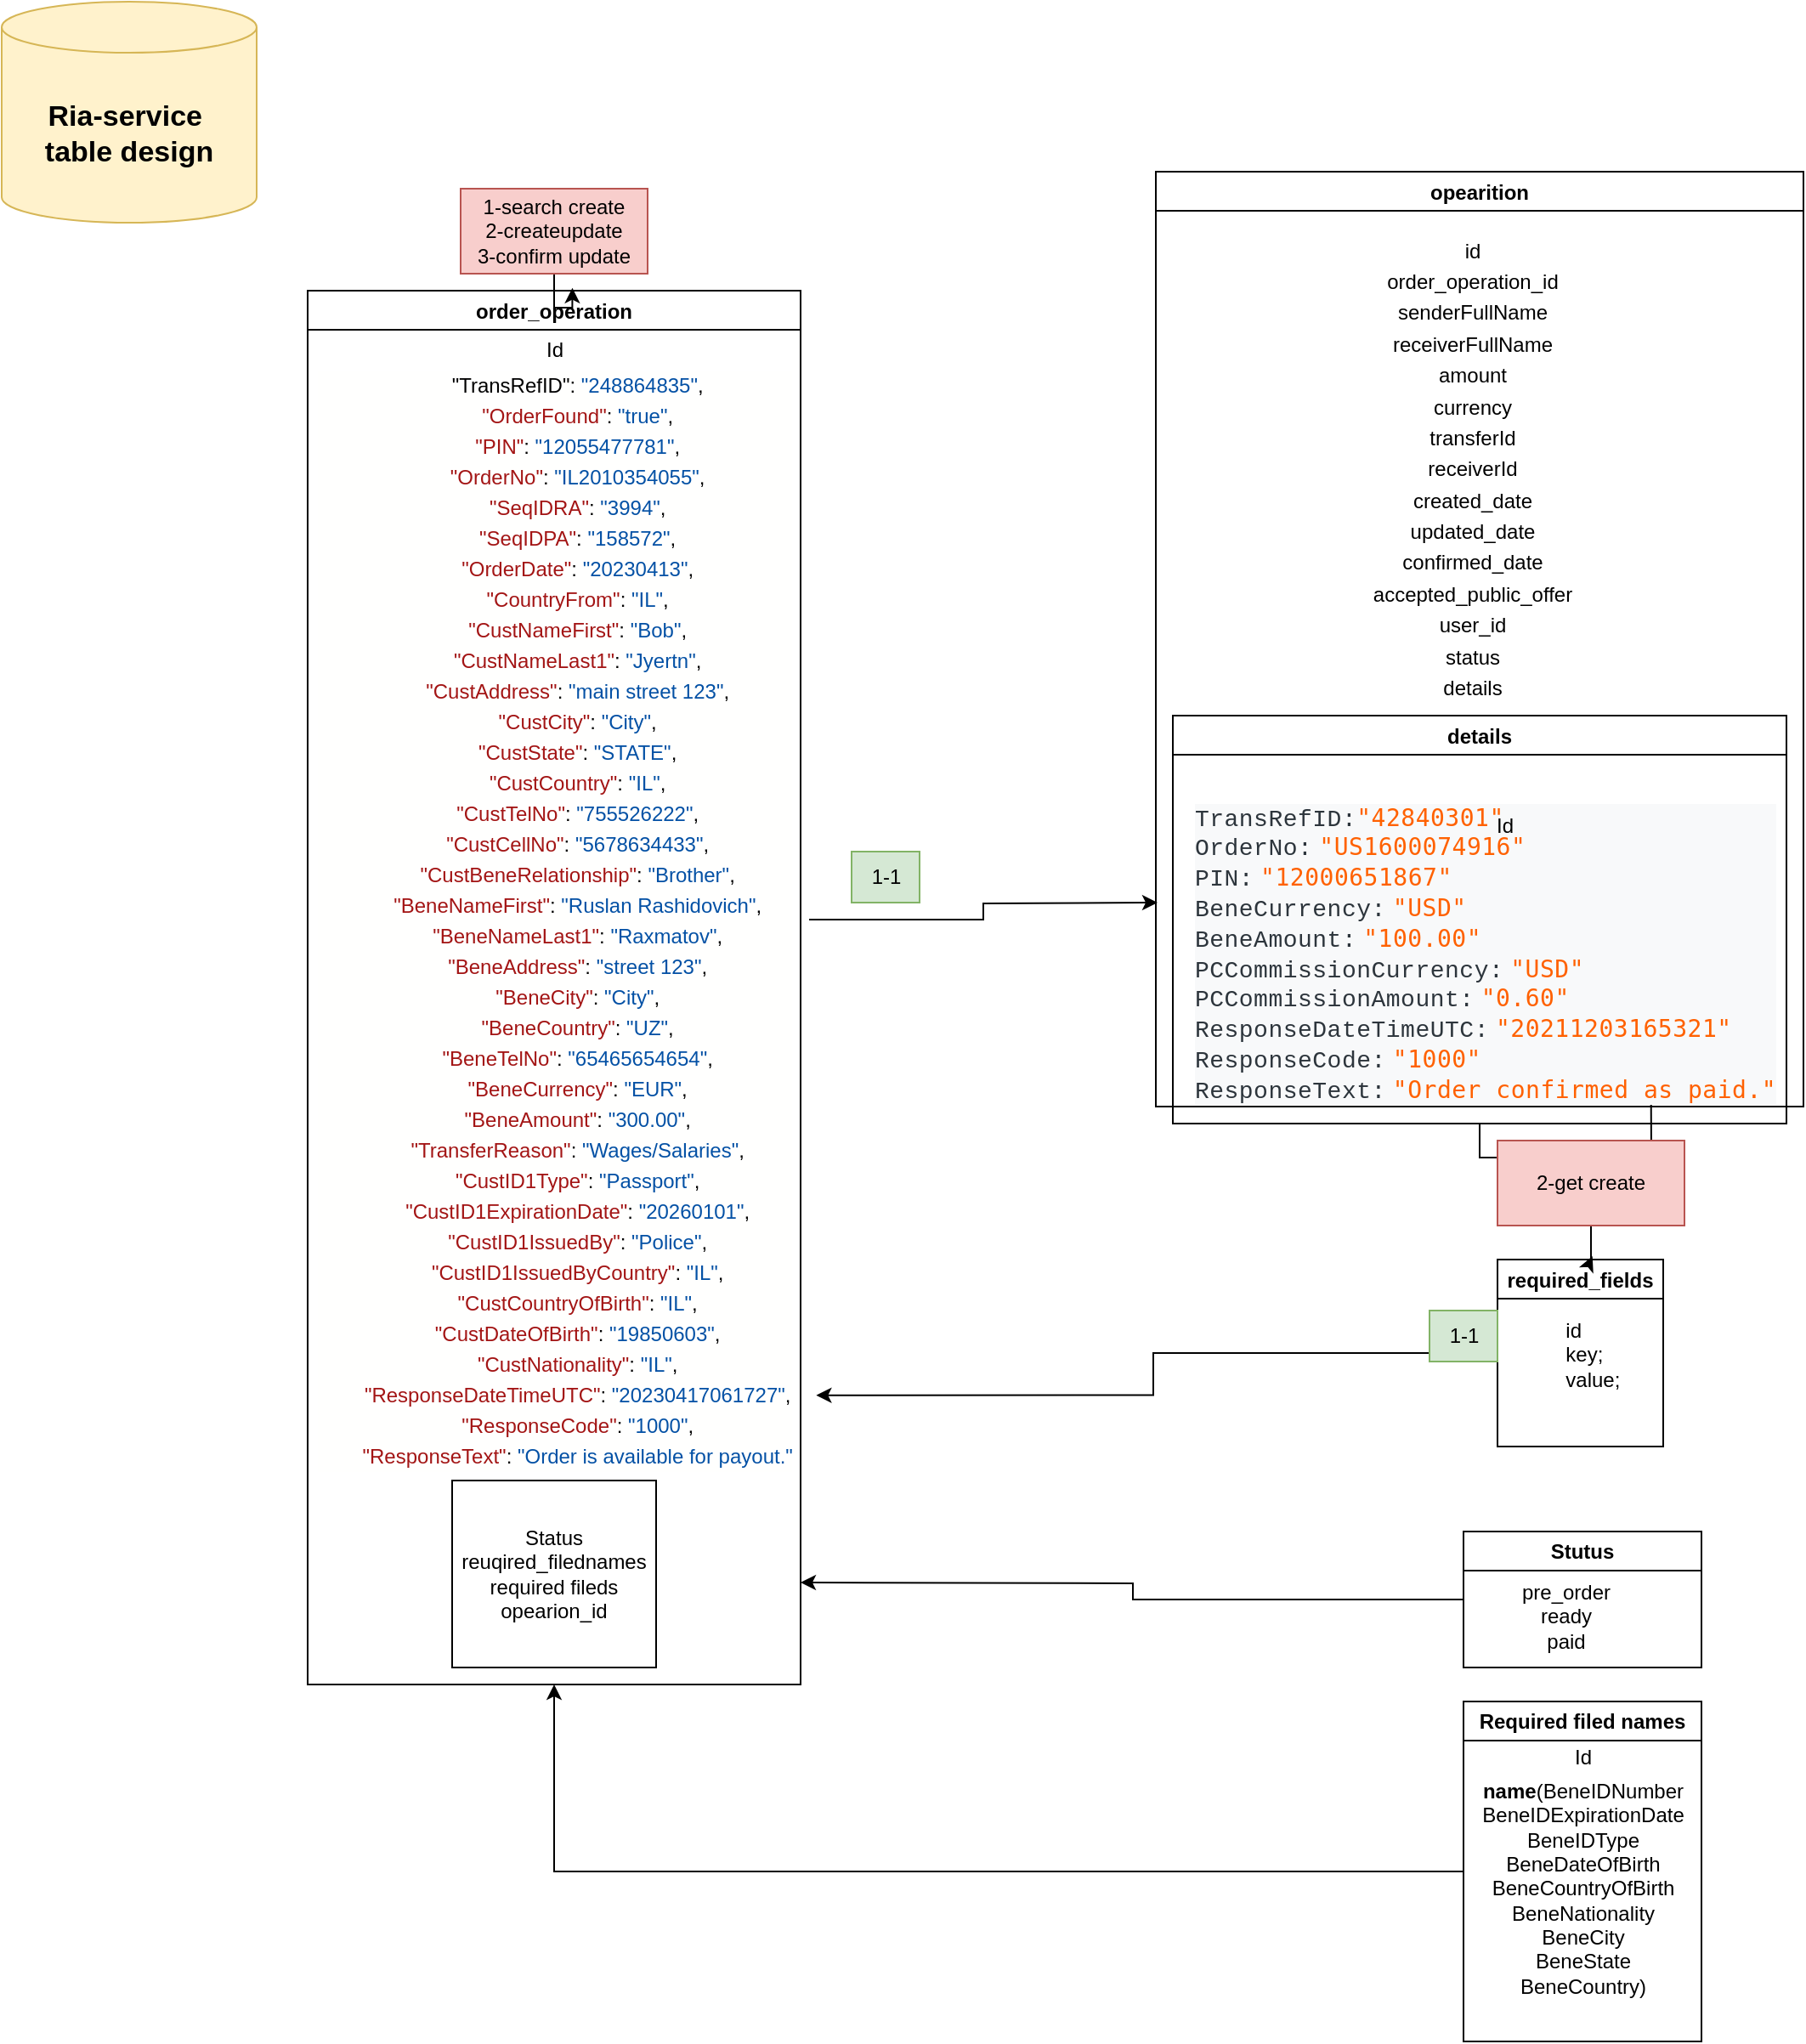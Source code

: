 <mxfile version="21.1.8" type="github">
  <diagram id="WUMDJL5sOeYgkHL_OH6m" name="Page-1">
    <mxGraphModel dx="2514" dy="899" grid="1" gridSize="10" guides="1" tooltips="1" connect="1" arrows="1" fold="1" page="1" pageScale="1" pageWidth="827" pageHeight="1169" math="0" shadow="0">
      <root>
        <mxCell id="0" />
        <mxCell id="1" parent="0" />
        <mxCell id="KDDWT8gn8KjXPzjt3fRh-1" value="&lt;font style=&quot;font-size: 17px;&quot;&gt;&lt;b&gt;Ria-service&amp;nbsp;&lt;br&gt;table design&lt;/b&gt;&lt;/font&gt;" style="shape=cylinder3;whiteSpace=wrap;html=1;boundedLbl=1;backgroundOutline=1;size=15;fillColor=#fff2cc;strokeColor=#d6b656;" vertex="1" parent="1">
          <mxGeometry x="-410" y="30" width="150" height="130" as="geometry" />
        </mxCell>
        <mxCell id="KDDWT8gn8KjXPzjt3fRh-7" value="order_operation" style="swimlane;" vertex="1" parent="1">
          <mxGeometry x="-230" y="200" width="290" height="820" as="geometry" />
        </mxCell>
        <mxCell id="KDDWT8gn8KjXPzjt3fRh-59" style="edgeStyle=orthogonalEdgeStyle;rounded=0;orthogonalLoop=1;jettySize=auto;html=1;" edge="1" parent="KDDWT8gn8KjXPzjt3fRh-7" source="KDDWT8gn8KjXPzjt3fRh-13">
          <mxGeometry relative="1" as="geometry">
            <mxPoint x="500" y="360.0" as="targetPoint" />
          </mxGeometry>
        </mxCell>
        <mxCell id="KDDWT8gn8KjXPzjt3fRh-13" value="&lt;div style=&quot;background-color: rgb(255, 255, 254); line-height: 18px;&quot;&gt;&lt;div&gt;&amp;nbsp;&amp;nbsp;&amp;nbsp;&amp;nbsp;&amp;nbsp;&amp;nbsp;&amp;nbsp;&amp;nbsp;&quot;TransRefID&quot;:&amp;nbsp;&lt;span style=&quot;color: #0451a5;&quot;&gt;&quot;248864835&quot;&lt;/span&gt;,&lt;/div&gt;&lt;div&gt;&amp;nbsp;&amp;nbsp;&amp;nbsp;&amp;nbsp;&amp;nbsp;&amp;nbsp;&amp;nbsp;&amp;nbsp;&lt;span style=&quot;color: #a31515;&quot;&gt;&quot;OrderFound&quot;&lt;/span&gt;:&amp;nbsp;&lt;span style=&quot;color: #0451a5;&quot;&gt;&quot;true&quot;&lt;/span&gt;,&lt;/div&gt;&lt;div&gt;&amp;nbsp;&amp;nbsp;&amp;nbsp;&amp;nbsp;&amp;nbsp;&amp;nbsp;&amp;nbsp;&amp;nbsp;&lt;span style=&quot;color: #a31515;&quot;&gt;&quot;PIN&quot;&lt;/span&gt;:&amp;nbsp;&lt;span style=&quot;color: #0451a5;&quot;&gt;&quot;12055477781&quot;&lt;/span&gt;,&lt;/div&gt;&lt;div&gt;&amp;nbsp;&amp;nbsp;&amp;nbsp;&amp;nbsp;&amp;nbsp;&amp;nbsp;&amp;nbsp;&amp;nbsp;&lt;span style=&quot;color: #a31515;&quot;&gt;&quot;OrderNo&quot;&lt;/span&gt;:&amp;nbsp;&lt;span style=&quot;color: #0451a5;&quot;&gt;&quot;IL2010354055&quot;&lt;/span&gt;,&lt;/div&gt;&lt;div&gt;&amp;nbsp;&amp;nbsp;&amp;nbsp;&amp;nbsp;&amp;nbsp;&amp;nbsp;&amp;nbsp;&amp;nbsp;&lt;span style=&quot;color: #a31515;&quot;&gt;&quot;SeqIDRA&quot;&lt;/span&gt;:&amp;nbsp;&lt;span style=&quot;color: #0451a5;&quot;&gt;&quot;3994&quot;&lt;/span&gt;,&lt;/div&gt;&lt;div&gt;&amp;nbsp;&amp;nbsp;&amp;nbsp;&amp;nbsp;&amp;nbsp;&amp;nbsp;&amp;nbsp;&amp;nbsp;&lt;span style=&quot;color: #a31515;&quot;&gt;&quot;SeqIDPA&quot;&lt;/span&gt;:&amp;nbsp;&lt;span style=&quot;color: #0451a5;&quot;&gt;&quot;158572&quot;&lt;/span&gt;,&lt;/div&gt;&lt;div&gt;&amp;nbsp;&amp;nbsp;&amp;nbsp;&amp;nbsp;&amp;nbsp;&amp;nbsp;&amp;nbsp;&amp;nbsp;&lt;span style=&quot;color: #a31515;&quot;&gt;&quot;OrderDate&quot;&lt;/span&gt;:&amp;nbsp;&lt;span style=&quot;color: #0451a5;&quot;&gt;&quot;20230413&quot;&lt;/span&gt;,&lt;/div&gt;&lt;div&gt;&amp;nbsp;&amp;nbsp;&amp;nbsp;&amp;nbsp;&amp;nbsp;&amp;nbsp;&amp;nbsp;&amp;nbsp;&lt;span style=&quot;color: #a31515;&quot;&gt;&quot;CountryFrom&quot;&lt;/span&gt;:&amp;nbsp;&lt;span style=&quot;color: #0451a5;&quot;&gt;&quot;IL&quot;&lt;/span&gt;,&lt;/div&gt;&lt;div&gt;&amp;nbsp;&amp;nbsp;&amp;nbsp;&amp;nbsp;&amp;nbsp;&amp;nbsp;&amp;nbsp;&amp;nbsp;&lt;span style=&quot;color: #a31515;&quot;&gt;&quot;CustNameFirst&quot;&lt;/span&gt;:&amp;nbsp;&lt;span style=&quot;color: #0451a5;&quot;&gt;&quot;Bob&quot;&lt;/span&gt;,&lt;/div&gt;&lt;div&gt;&amp;nbsp;&amp;nbsp;&amp;nbsp;&amp;nbsp;&amp;nbsp;&amp;nbsp;&amp;nbsp;&amp;nbsp;&lt;span style=&quot;color: #a31515;&quot;&gt;&quot;CustNameLast1&quot;&lt;/span&gt;:&amp;nbsp;&lt;span style=&quot;color: #0451a5;&quot;&gt;&quot;Jyertn&quot;&lt;/span&gt;,&lt;/div&gt;&lt;div&gt;&amp;nbsp;&amp;nbsp;&amp;nbsp;&amp;nbsp;&amp;nbsp;&amp;nbsp;&amp;nbsp;&amp;nbsp;&lt;span style=&quot;color: #a31515;&quot;&gt;&quot;CustAddress&quot;&lt;/span&gt;:&amp;nbsp;&lt;span style=&quot;color: #0451a5;&quot;&gt;&quot;main&amp;nbsp;street&amp;nbsp;123&quot;&lt;/span&gt;,&lt;/div&gt;&lt;div&gt;&amp;nbsp;&amp;nbsp;&amp;nbsp;&amp;nbsp;&amp;nbsp;&amp;nbsp;&amp;nbsp;&amp;nbsp;&lt;span style=&quot;color: #a31515;&quot;&gt;&quot;CustCity&quot;&lt;/span&gt;:&amp;nbsp;&lt;span style=&quot;color: #0451a5;&quot;&gt;&quot;City&quot;&lt;/span&gt;,&lt;/div&gt;&lt;div&gt;&amp;nbsp;&amp;nbsp;&amp;nbsp;&amp;nbsp;&amp;nbsp;&amp;nbsp;&amp;nbsp;&amp;nbsp;&lt;span style=&quot;color: #a31515;&quot;&gt;&quot;CustState&quot;&lt;/span&gt;:&amp;nbsp;&lt;span style=&quot;color: #0451a5;&quot;&gt;&quot;STATE&quot;&lt;/span&gt;,&lt;/div&gt;&lt;div&gt;&amp;nbsp;&amp;nbsp;&amp;nbsp;&amp;nbsp;&amp;nbsp;&amp;nbsp;&amp;nbsp;&amp;nbsp;&lt;span style=&quot;color: #a31515;&quot;&gt;&quot;CustCountry&quot;&lt;/span&gt;:&amp;nbsp;&lt;span style=&quot;color: #0451a5;&quot;&gt;&quot;IL&quot;&lt;/span&gt;,&lt;/div&gt;&lt;div&gt;&amp;nbsp;&amp;nbsp;&amp;nbsp;&amp;nbsp;&amp;nbsp;&amp;nbsp;&amp;nbsp;&amp;nbsp;&lt;span style=&quot;color: #a31515;&quot;&gt;&quot;CustTelNo&quot;&lt;/span&gt;:&amp;nbsp;&lt;span style=&quot;color: #0451a5;&quot;&gt;&quot;755526222&quot;&lt;/span&gt;,&lt;/div&gt;&lt;div&gt;&amp;nbsp;&amp;nbsp;&amp;nbsp;&amp;nbsp;&amp;nbsp;&amp;nbsp;&amp;nbsp;&amp;nbsp;&lt;span style=&quot;color: #a31515;&quot;&gt;&quot;CustCellNo&quot;&lt;/span&gt;:&amp;nbsp;&lt;span style=&quot;color: #0451a5;&quot;&gt;&quot;5678634433&quot;&lt;/span&gt;,&lt;/div&gt;&lt;div&gt;&amp;nbsp;&amp;nbsp;&amp;nbsp;&amp;nbsp;&amp;nbsp;&amp;nbsp;&amp;nbsp;&amp;nbsp;&lt;span style=&quot;color: #a31515;&quot;&gt;&quot;CustBeneRelationship&quot;&lt;/span&gt;:&amp;nbsp;&lt;span style=&quot;color: #0451a5;&quot;&gt;&quot;Brother&quot;&lt;/span&gt;,&lt;/div&gt;&lt;div&gt;&amp;nbsp;&amp;nbsp;&amp;nbsp;&amp;nbsp;&amp;nbsp;&amp;nbsp;&amp;nbsp;&amp;nbsp;&lt;span style=&quot;color: #a31515;&quot;&gt;&quot;BeneNameFirst&quot;&lt;/span&gt;:&amp;nbsp;&lt;span style=&quot;color: #0451a5;&quot;&gt;&quot;Ruslan&amp;nbsp;Rashidovich&quot;&lt;/span&gt;,&lt;/div&gt;&lt;div&gt;&amp;nbsp;&amp;nbsp;&amp;nbsp;&amp;nbsp;&amp;nbsp;&amp;nbsp;&amp;nbsp;&amp;nbsp;&lt;span style=&quot;color: #a31515;&quot;&gt;&quot;BeneNameLast1&quot;&lt;/span&gt;:&amp;nbsp;&lt;span style=&quot;color: #0451a5;&quot;&gt;&quot;Raxmatov&quot;&lt;/span&gt;,&lt;/div&gt;&lt;div&gt;&amp;nbsp;&amp;nbsp;&amp;nbsp;&amp;nbsp;&amp;nbsp;&amp;nbsp;&amp;nbsp;&amp;nbsp;&lt;span style=&quot;color: #a31515;&quot;&gt;&quot;BeneAddress&quot;&lt;/span&gt;:&amp;nbsp;&lt;span style=&quot;color: #0451a5;&quot;&gt;&quot;street&amp;nbsp;123&quot;&lt;/span&gt;,&lt;/div&gt;&lt;div&gt;&amp;nbsp;&amp;nbsp;&amp;nbsp;&amp;nbsp;&amp;nbsp;&amp;nbsp;&amp;nbsp;&amp;nbsp;&lt;span style=&quot;color: #a31515;&quot;&gt;&quot;BeneCity&quot;&lt;/span&gt;:&amp;nbsp;&lt;span style=&quot;color: #0451a5;&quot;&gt;&quot;City&quot;&lt;/span&gt;,&lt;/div&gt;&lt;div&gt;&amp;nbsp;&amp;nbsp;&amp;nbsp;&amp;nbsp;&amp;nbsp;&amp;nbsp;&amp;nbsp;&amp;nbsp;&lt;span style=&quot;color: #a31515;&quot;&gt;&quot;BeneCountry&quot;&lt;/span&gt;:&amp;nbsp;&lt;span style=&quot;color: #0451a5;&quot;&gt;&quot;UZ&quot;&lt;/span&gt;,&lt;/div&gt;&lt;div&gt;&amp;nbsp;&amp;nbsp;&amp;nbsp;&amp;nbsp;&amp;nbsp;&amp;nbsp;&amp;nbsp;&amp;nbsp;&lt;span style=&quot;color: #a31515;&quot;&gt;&quot;BeneTelNo&quot;&lt;/span&gt;:&amp;nbsp;&lt;span style=&quot;color: #0451a5;&quot;&gt;&quot;65465654654&quot;&lt;/span&gt;,&lt;/div&gt;&lt;div&gt;&amp;nbsp;&amp;nbsp;&amp;nbsp;&amp;nbsp;&amp;nbsp;&amp;nbsp;&amp;nbsp;&amp;nbsp;&lt;span style=&quot;color: #a31515;&quot;&gt;&quot;BeneCurrency&quot;&lt;/span&gt;:&amp;nbsp;&lt;span style=&quot;color: #0451a5;&quot;&gt;&quot;EUR&quot;&lt;/span&gt;,&lt;/div&gt;&lt;div&gt;&amp;nbsp;&amp;nbsp;&amp;nbsp;&amp;nbsp;&amp;nbsp;&amp;nbsp;&amp;nbsp;&amp;nbsp;&lt;span style=&quot;color: #a31515;&quot;&gt;&quot;BeneAmount&quot;&lt;/span&gt;:&amp;nbsp;&lt;span style=&quot;color: #0451a5;&quot;&gt;&quot;300.00&quot;&lt;/span&gt;,&lt;/div&gt;&lt;div&gt;&amp;nbsp;&amp;nbsp;&amp;nbsp;&amp;nbsp;&amp;nbsp;&amp;nbsp;&amp;nbsp;&amp;nbsp;&lt;span style=&quot;color: #a31515;&quot;&gt;&quot;TransferReason&quot;&lt;/span&gt;:&amp;nbsp;&lt;span style=&quot;color: #0451a5;&quot;&gt;&quot;Wages/Salaries&quot;&lt;/span&gt;,&lt;/div&gt;&lt;div&gt;&amp;nbsp;&amp;nbsp;&amp;nbsp;&amp;nbsp;&amp;nbsp;&amp;nbsp;&amp;nbsp;&amp;nbsp;&lt;span style=&quot;color: #a31515;&quot;&gt;&quot;CustID1Type&quot;&lt;/span&gt;:&amp;nbsp;&lt;span style=&quot;color: #0451a5;&quot;&gt;&quot;Passport&quot;&lt;/span&gt;,&lt;/div&gt;&lt;div&gt;&amp;nbsp;&amp;nbsp;&amp;nbsp;&amp;nbsp;&amp;nbsp;&amp;nbsp;&amp;nbsp;&amp;nbsp;&lt;span style=&quot;color: #a31515;&quot;&gt;&quot;CustID1ExpirationDate&quot;&lt;/span&gt;:&amp;nbsp;&lt;span style=&quot;color: #0451a5;&quot;&gt;&quot;20260101&quot;&lt;/span&gt;,&lt;/div&gt;&lt;div&gt;&amp;nbsp;&amp;nbsp;&amp;nbsp;&amp;nbsp;&amp;nbsp;&amp;nbsp;&amp;nbsp;&amp;nbsp;&lt;span style=&quot;color: #a31515;&quot;&gt;&quot;CustID1IssuedBy&quot;&lt;/span&gt;:&amp;nbsp;&lt;span style=&quot;color: #0451a5;&quot;&gt;&quot;Police&quot;&lt;/span&gt;,&lt;/div&gt;&lt;div&gt;&amp;nbsp;&amp;nbsp;&amp;nbsp;&amp;nbsp;&amp;nbsp;&amp;nbsp;&amp;nbsp;&amp;nbsp;&lt;span style=&quot;color: #a31515;&quot;&gt;&quot;CustID1IssuedByCountry&quot;&lt;/span&gt;:&amp;nbsp;&lt;span style=&quot;color: #0451a5;&quot;&gt;&quot;IL&quot;&lt;/span&gt;,&lt;/div&gt;&lt;div&gt;&amp;nbsp;&amp;nbsp;&amp;nbsp;&amp;nbsp;&amp;nbsp;&amp;nbsp;&amp;nbsp;&amp;nbsp;&lt;span style=&quot;color: #a31515;&quot;&gt;&quot;CustCountryOfBirth&quot;&lt;/span&gt;:&amp;nbsp;&lt;span style=&quot;color: #0451a5;&quot;&gt;&quot;IL&quot;&lt;/span&gt;,&lt;/div&gt;&lt;div&gt;&amp;nbsp;&amp;nbsp;&amp;nbsp;&amp;nbsp;&amp;nbsp;&amp;nbsp;&amp;nbsp;&amp;nbsp;&lt;span style=&quot;color: #a31515;&quot;&gt;&quot;CustDateOfBirth&quot;&lt;/span&gt;:&amp;nbsp;&lt;span style=&quot;color: #0451a5;&quot;&gt;&quot;19850603&quot;&lt;/span&gt;,&lt;/div&gt;&lt;div&gt;&amp;nbsp;&amp;nbsp;&amp;nbsp;&amp;nbsp;&amp;nbsp;&amp;nbsp;&amp;nbsp;&amp;nbsp;&lt;span style=&quot;color: #a31515;&quot;&gt;&quot;CustNationality&quot;&lt;/span&gt;:&amp;nbsp;&lt;span style=&quot;color: #0451a5;&quot;&gt;&quot;IL&quot;&lt;/span&gt;,&lt;/div&gt;&lt;div&gt;&amp;nbsp;&amp;nbsp;&amp;nbsp;&amp;nbsp;&amp;nbsp;&amp;nbsp;&amp;nbsp;&amp;nbsp;&lt;span style=&quot;color: #a31515;&quot;&gt;&quot;ResponseDateTimeUTC&quot;&lt;/span&gt;:&amp;nbsp;&lt;span style=&quot;color: #0451a5;&quot;&gt;&quot;20230417061727&quot;&lt;/span&gt;,&lt;/div&gt;&lt;div&gt;&amp;nbsp;&amp;nbsp;&amp;nbsp;&amp;nbsp;&amp;nbsp;&amp;nbsp;&amp;nbsp;&amp;nbsp;&lt;span style=&quot;color: #a31515;&quot;&gt;&quot;ResponseCode&quot;&lt;/span&gt;:&amp;nbsp;&lt;span style=&quot;color: #0451a5;&quot;&gt;&quot;1000&quot;&lt;/span&gt;,&lt;/div&gt;&lt;div&gt;&amp;nbsp;&amp;nbsp;&amp;nbsp;&amp;nbsp;&amp;nbsp;&amp;nbsp;&amp;nbsp;&amp;nbsp;&lt;span style=&quot;color: #a31515;&quot;&gt;&quot;ResponseText&quot;&lt;/span&gt;:&amp;nbsp;&lt;span style=&quot;color: #0451a5;&quot;&gt;&quot;Order&amp;nbsp;is&amp;nbsp;available&amp;nbsp;for&amp;nbsp;payout.&quot;&lt;/span&gt;&lt;/div&gt;&lt;/div&gt;" style="text;html=1;align=center;verticalAlign=middle;resizable=0;points=[];autosize=1;strokeColor=none;fillColor=none;" vertex="1" parent="KDDWT8gn8KjXPzjt3fRh-7">
          <mxGeometry x="-5" y="40" width="300" height="660" as="geometry" />
        </mxCell>
        <mxCell id="KDDWT8gn8KjXPzjt3fRh-16" value="Status&lt;br&gt;reuqired_filednames&lt;br&gt;required fileds&lt;br&gt;opearion_id" style="whiteSpace=wrap;html=1;" vertex="1" parent="KDDWT8gn8KjXPzjt3fRh-7">
          <mxGeometry x="85" y="700" width="120" height="110" as="geometry" />
        </mxCell>
        <mxCell id="KDDWT8gn8KjXPzjt3fRh-17" value="Id" style="text;html=1;align=center;verticalAlign=middle;resizable=0;points=[];autosize=1;strokeColor=none;fillColor=none;" vertex="1" parent="KDDWT8gn8KjXPzjt3fRh-7">
          <mxGeometry x="130" y="20" width="30" height="30" as="geometry" />
        </mxCell>
        <mxCell id="KDDWT8gn8KjXPzjt3fRh-30" style="edgeStyle=orthogonalEdgeStyle;rounded=0;orthogonalLoop=1;jettySize=auto;html=1;entryX=1.014;entryY=0.924;entryDx=0;entryDy=0;entryPerimeter=0;" edge="1" parent="1" source="KDDWT8gn8KjXPzjt3fRh-8" target="KDDWT8gn8KjXPzjt3fRh-13">
          <mxGeometry relative="1" as="geometry">
            <mxPoint x="470" y="921.667" as="targetPoint" />
          </mxGeometry>
        </mxCell>
        <mxCell id="KDDWT8gn8KjXPzjt3fRh-8" value="required_fields" style="swimlane;startSize=23;" vertex="1" parent="1">
          <mxGeometry x="470" y="770" width="97.5" height="110" as="geometry" />
        </mxCell>
        <mxCell id="KDDWT8gn8KjXPzjt3fRh-29" value="&lt;pre style=&quot;margin-top: 0px; margin-bottom: calc(1.5em); padding: var(--su12); border: 0px; font-variant-numeric: inherit; font-variant-east-asian: inherit; font-variant-alternates: inherit; font-stretch: inherit; line-height: var(--lh-md); font-family: var(--ff-mono); font-optical-sizing: inherit; font-kerning: inherit; font-feature-settings: inherit; font-variation-settings: inherit; font-size: var(--fs-body1); vertical-align: baseline; box-sizing: inherit; width: auto; max-height: 600px; overflow: auto; background-color: var(--highlight-bg); border-radius: var(--br-md); --_cb-line-numbers-bg:var(--black-050); color: var(--highlight-color); overflow-wrap: normal; text-align: left;&quot; class=&quot;lang-java s-code-block&quot;&gt;&lt;code style=&quot;margin: 0px; padding: 0px; border: 0px; font-style: inherit; font-variant: inherit; font-weight: inherit; font-stretch: inherit; line-height: inherit; font-family: inherit; font-optical-sizing: inherit; font-kerning: inherit; font-feature-settings: inherit; font-variation-settings: inherit; font-size: var(--_pr-code-fs); vertical-align: baseline; box-sizing: inherit; background-color: transparent;&quot; class=&quot;hljs language-java&quot;&gt;    id&lt;br&gt;    key;&lt;br&gt;    value;&lt;/code&gt;&lt;/pre&gt;" style="text;html=1;align=center;verticalAlign=middle;resizable=0;points=[];autosize=1;strokeColor=none;fillColor=none;" vertex="1" parent="KDDWT8gn8KjXPzjt3fRh-8">
          <mxGeometry x="13.75" y="30" width="70" height="70" as="geometry" />
        </mxCell>
        <mxCell id="KDDWT8gn8KjXPzjt3fRh-57" style="edgeStyle=orthogonalEdgeStyle;rounded=0;orthogonalLoop=1;jettySize=auto;html=1;" edge="1" parent="1" source="KDDWT8gn8KjXPzjt3fRh-9">
          <mxGeometry relative="1" as="geometry">
            <mxPoint x="560" y="600.0" as="targetPoint" />
          </mxGeometry>
        </mxCell>
        <mxCell id="KDDWT8gn8KjXPzjt3fRh-20" style="edgeStyle=orthogonalEdgeStyle;rounded=0;orthogonalLoop=1;jettySize=auto;html=1;entryX=0.5;entryY=1;entryDx=0;entryDy=0;" edge="1" parent="1" source="KDDWT8gn8KjXPzjt3fRh-10" target="KDDWT8gn8KjXPzjt3fRh-7">
          <mxGeometry relative="1" as="geometry">
            <mxPoint x="400" y="1030" as="targetPoint" />
          </mxGeometry>
        </mxCell>
        <mxCell id="KDDWT8gn8KjXPzjt3fRh-10" value="Required filed names" style="swimlane;whiteSpace=wrap;html=1;" vertex="1" parent="1">
          <mxGeometry x="450" y="1030" width="140" height="200" as="geometry" />
        </mxCell>
        <mxCell id="KDDWT8gn8KjXPzjt3fRh-24" value="&lt;b&gt;name&lt;/b&gt;(BeneIDNumber&lt;div&gt;BeneIDExpirationDate&lt;/div&gt;&lt;div&gt;BeneIDType&lt;/div&gt;&lt;div&gt;BeneDateOfBirth&lt;/div&gt;&lt;div&gt;BeneCountryOfBirth&lt;/div&gt;&lt;div&gt;BeneNationality&lt;/div&gt;&lt;div&gt;BeneCity&lt;/div&gt;&lt;div&gt;BeneState&lt;/div&gt;&lt;div&gt;BeneCountry)&lt;/div&gt;" style="text;html=1;align=center;verticalAlign=middle;resizable=0;points=[];autosize=1;strokeColor=none;fillColor=none;" vertex="1" parent="KDDWT8gn8KjXPzjt3fRh-10">
          <mxGeometry y="40" width="140" height="140" as="geometry" />
        </mxCell>
        <mxCell id="KDDWT8gn8KjXPzjt3fRh-21" style="edgeStyle=orthogonalEdgeStyle;rounded=0;orthogonalLoop=1;jettySize=auto;html=1;" edge="1" parent="1" source="KDDWT8gn8KjXPzjt3fRh-12">
          <mxGeometry relative="1" as="geometry">
            <mxPoint x="60" y="960" as="targetPoint" />
          </mxGeometry>
        </mxCell>
        <mxCell id="KDDWT8gn8KjXPzjt3fRh-12" value="Stutus" style="swimlane;whiteSpace=wrap;html=1;startSize=23;" vertex="1" parent="1">
          <mxGeometry x="450" y="930" width="140" height="80" as="geometry" />
        </mxCell>
        <mxCell id="KDDWT8gn8KjXPzjt3fRh-18" value="pre_order&lt;br&gt;ready&lt;br&gt;paid" style="text;html=1;align=center;verticalAlign=middle;resizable=0;points=[];autosize=1;strokeColor=none;fillColor=none;" vertex="1" parent="KDDWT8gn8KjXPzjt3fRh-12">
          <mxGeometry x="20" y="20" width="80" height="60" as="geometry" />
        </mxCell>
        <mxCell id="KDDWT8gn8KjXPzjt3fRh-23" value="Id" style="text;html=1;align=center;verticalAlign=middle;resizable=0;points=[];autosize=1;strokeColor=none;fillColor=none;" vertex="1" parent="1">
          <mxGeometry x="505" y="1048" width="30" height="30" as="geometry" />
        </mxCell>
        <mxCell id="KDDWT8gn8KjXPzjt3fRh-33" value="1-1" style="text;html=1;align=center;verticalAlign=middle;resizable=0;points=[];autosize=1;strokeColor=#82b366;fillColor=#d5e8d4;" vertex="1" parent="1">
          <mxGeometry x="430" y="800" width="40" height="30" as="geometry" />
        </mxCell>
        <mxCell id="KDDWT8gn8KjXPzjt3fRh-51" style="edgeStyle=orthogonalEdgeStyle;rounded=0;orthogonalLoop=1;jettySize=auto;html=1;entryX=0.537;entryY=-0.002;entryDx=0;entryDy=0;entryPerimeter=0;" edge="1" parent="1" source="KDDWT8gn8KjXPzjt3fRh-44" target="KDDWT8gn8KjXPzjt3fRh-7">
          <mxGeometry relative="1" as="geometry" />
        </mxCell>
        <mxCell id="KDDWT8gn8KjXPzjt3fRh-44" value="1-search create&lt;br&gt;2-createupdate&lt;br&gt;3-confirm update" style="html=1;whiteSpace=wrap;fillColor=#f8cecc;strokeColor=#b85450;" vertex="1" parent="1">
          <mxGeometry x="-140" y="140" width="110" height="50" as="geometry" />
        </mxCell>
        <mxCell id="KDDWT8gn8KjXPzjt3fRh-49" style="edgeStyle=orthogonalEdgeStyle;rounded=0;orthogonalLoop=1;jettySize=auto;html=1;entryX=0.573;entryY=-0.018;entryDx=0;entryDy=0;entryPerimeter=0;" edge="1" parent="1" source="KDDWT8gn8KjXPzjt3fRh-46" target="KDDWT8gn8KjXPzjt3fRh-8">
          <mxGeometry relative="1" as="geometry" />
        </mxCell>
        <mxCell id="KDDWT8gn8KjXPzjt3fRh-46" value="2-get create" style="html=1;whiteSpace=wrap;fillColor=#f8cecc;strokeColor=#b85450;" vertex="1" parent="1">
          <mxGeometry x="470" y="700" width="110" height="50" as="geometry" />
        </mxCell>
        <mxCell id="KDDWT8gn8KjXPzjt3fRh-53" value="opearition" style="swimlane;" vertex="1" parent="1">
          <mxGeometry x="269" y="130" width="381" height="550" as="geometry" />
        </mxCell>
        <mxCell id="KDDWT8gn8KjXPzjt3fRh-54" value="&lt;div style=&quot;background-color: rgb(255, 255, 254); line-height: 18px;&quot;&gt;&lt;br&gt;&lt;/div&gt;" style="text;html=1;align=center;verticalAlign=middle;resizable=0;points=[];autosize=1;strokeColor=none;fillColor=none;" vertex="1" parent="KDDWT8gn8KjXPzjt3fRh-53">
          <mxGeometry x="135" y="355" width="20" height="30" as="geometry" />
        </mxCell>
        <mxCell id="KDDWT8gn8KjXPzjt3fRh-9" value="details" style="swimlane;startSize=23;" vertex="1" parent="KDDWT8gn8KjXPzjt3fRh-53">
          <mxGeometry x="10" y="320" width="361" height="240" as="geometry" />
        </mxCell>
        <mxCell id="KDDWT8gn8KjXPzjt3fRh-36" value="&lt;div style=&quot;box-sizing: border-box; position: relative; margin-left: 25px; color: rgb(45, 53, 60); font-family: Consolas, Menlo, Courier, monospace; font-size: 14px; letter-spacing: 0.25px; text-align: left; background-color: rgb(248, 249, 250);&quot; class=&quot;jv-node jv-key-node&quot;&gt;TransRefID:&lt;span style=&quot;box-sizing: border-box;&quot; class=&quot;jv-push&quot;&gt;&lt;span style=&quot;box-sizing: border-box;&quot; class=&quot;jv-holder-node&quot;&gt;&lt;/span&gt;&lt;span style=&quot;box-sizing: border-box; color: rgb(255, 97, 0); word-break: break-word; tab-size: 4; font-family: Consolas, Monaco, &amp;quot;Andale Mono&amp;quot;, &amp;quot;Ubuntu Mono&amp;quot;, monospace;&quot; class=&quot;jv-item jv-string&quot;&gt;&quot;42840301&quot;&lt;/span&gt;&lt;/span&gt;&lt;/div&gt;&lt;div style=&quot;box-sizing: border-box; position: relative; margin-left: 25px; color: rgb(45, 53, 60); font-family: Consolas, Menlo, Courier, monospace; font-size: 14px; letter-spacing: 0.25px; text-align: left; background-color: rgb(248, 249, 250);&quot; class=&quot;jv-node jv-key-node&quot;&gt;&lt;span style=&quot;box-sizing: border-box; margin-right: 4px;&quot; class=&quot;jv-key&quot;&gt;OrderNo:&lt;/span&gt;&lt;span style=&quot;box-sizing: border-box;&quot; class=&quot;jv-push&quot;&gt;&lt;span style=&quot;box-sizing: border-box;&quot; class=&quot;jv-holder-node&quot;&gt;&lt;/span&gt;&lt;span style=&quot;box-sizing: border-box; color: rgb(255, 97, 0); word-break: break-word; tab-size: 4; font-family: Consolas, Monaco, &amp;quot;Andale Mono&amp;quot;, &amp;quot;Ubuntu Mono&amp;quot;, monospace;&quot; class=&quot;jv-item jv-string&quot;&gt;&quot;US1600074916&quot;&lt;/span&gt;&lt;/span&gt;&lt;/div&gt;&lt;div style=&quot;box-sizing: border-box; position: relative; margin-left: 25px; color: rgb(45, 53, 60); font-family: Consolas, Menlo, Courier, monospace; font-size: 14px; letter-spacing: 0.25px; text-align: left; background-color: rgb(248, 249, 250);&quot; class=&quot;jv-node jv-key-node&quot;&gt;&lt;span style=&quot;box-sizing: border-box; margin-right: 4px;&quot; class=&quot;jv-key&quot;&gt;PIN:&lt;/span&gt;&lt;span style=&quot;box-sizing: border-box;&quot; class=&quot;jv-push&quot;&gt;&lt;span style=&quot;box-sizing: border-box;&quot; class=&quot;jv-holder-node&quot;&gt;&lt;/span&gt;&lt;span style=&quot;box-sizing: border-box; color: rgb(255, 97, 0); word-break: break-word; tab-size: 4; font-family: Consolas, Monaco, &amp;quot;Andale Mono&amp;quot;, &amp;quot;Ubuntu Mono&amp;quot;, monospace;&quot; class=&quot;jv-item jv-string&quot;&gt;&quot;12000651867&quot;&lt;/span&gt;&lt;/span&gt;&lt;/div&gt;&lt;div style=&quot;box-sizing: border-box; position: relative; margin-left: 25px; color: rgb(45, 53, 60); font-family: Consolas, Menlo, Courier, monospace; font-size: 14px; letter-spacing: 0.25px; text-align: left; background-color: rgb(248, 249, 250);&quot; class=&quot;jv-node jv-key-node&quot;&gt;&lt;span style=&quot;box-sizing: border-box; margin-right: 4px;&quot; class=&quot;jv-key&quot;&gt;BeneCurrency:&lt;/span&gt;&lt;span style=&quot;box-sizing: border-box;&quot; class=&quot;jv-push&quot;&gt;&lt;span style=&quot;box-sizing: border-box;&quot; class=&quot;jv-holder-node&quot;&gt;&lt;/span&gt;&lt;span style=&quot;box-sizing: border-box; color: rgb(255, 97, 0); word-break: break-word; tab-size: 4; font-family: Consolas, Monaco, &amp;quot;Andale Mono&amp;quot;, &amp;quot;Ubuntu Mono&amp;quot;, monospace;&quot; class=&quot;jv-item jv-string&quot;&gt;&quot;USD&quot;&lt;/span&gt;&lt;/span&gt;&lt;/div&gt;&lt;div style=&quot;box-sizing: border-box; position: relative; margin-left: 25px; color: rgb(45, 53, 60); font-family: Consolas, Menlo, Courier, monospace; font-size: 14px; letter-spacing: 0.25px; text-align: left; background-color: rgb(248, 249, 250);&quot; class=&quot;jv-node jv-key-node&quot;&gt;&lt;span style=&quot;box-sizing: border-box; margin-right: 4px;&quot; class=&quot;jv-key&quot;&gt;BeneAmount:&lt;/span&gt;&lt;span style=&quot;box-sizing: border-box;&quot; class=&quot;jv-push&quot;&gt;&lt;span style=&quot;box-sizing: border-box;&quot; class=&quot;jv-holder-node&quot;&gt;&lt;/span&gt;&lt;span style=&quot;box-sizing: border-box; color: rgb(255, 97, 0); word-break: break-word; tab-size: 4; font-family: Consolas, Monaco, &amp;quot;Andale Mono&amp;quot;, &amp;quot;Ubuntu Mono&amp;quot;, monospace;&quot; class=&quot;jv-item jv-string&quot;&gt;&quot;100.00&quot;&lt;/span&gt;&lt;/span&gt;&lt;/div&gt;&lt;div style=&quot;box-sizing: border-box; position: relative; margin-left: 25px; color: rgb(45, 53, 60); font-family: Consolas, Menlo, Courier, monospace; font-size: 14px; letter-spacing: 0.25px; text-align: left; background-color: rgb(248, 249, 250);&quot; class=&quot;jv-node jv-key-node&quot;&gt;&lt;span style=&quot;box-sizing: border-box; margin-right: 4px;&quot; class=&quot;jv-key&quot;&gt;PCCommissionCurrency:&lt;/span&gt;&lt;span style=&quot;box-sizing: border-box;&quot; class=&quot;jv-push&quot;&gt;&lt;span style=&quot;box-sizing: border-box;&quot; class=&quot;jv-holder-node&quot;&gt;&lt;/span&gt;&lt;span style=&quot;box-sizing: border-box; color: rgb(255, 97, 0); word-break: break-word; tab-size: 4; font-family: Consolas, Monaco, &amp;quot;Andale Mono&amp;quot;, &amp;quot;Ubuntu Mono&amp;quot;, monospace;&quot; class=&quot;jv-item jv-string&quot;&gt;&quot;USD&quot;&lt;/span&gt;&lt;/span&gt;&lt;/div&gt;&lt;div style=&quot;box-sizing: border-box; position: relative; margin-left: 25px; color: rgb(45, 53, 60); font-family: Consolas, Menlo, Courier, monospace; font-size: 14px; letter-spacing: 0.25px; text-align: left; background-color: rgb(248, 249, 250);&quot; class=&quot;jv-node jv-key-node&quot;&gt;&lt;span style=&quot;box-sizing: border-box; margin-right: 4px;&quot; class=&quot;jv-key&quot;&gt;PCCommissionAmount:&lt;/span&gt;&lt;span style=&quot;box-sizing: border-box;&quot; class=&quot;jv-push&quot;&gt;&lt;span style=&quot;box-sizing: border-box;&quot; class=&quot;jv-holder-node&quot;&gt;&lt;/span&gt;&lt;span style=&quot;box-sizing: border-box; color: rgb(255, 97, 0); word-break: break-word; tab-size: 4; font-family: Consolas, Monaco, &amp;quot;Andale Mono&amp;quot;, &amp;quot;Ubuntu Mono&amp;quot;, monospace;&quot; class=&quot;jv-item jv-string&quot;&gt;&quot;0.60&quot;&lt;/span&gt;&lt;/span&gt;&lt;/div&gt;&lt;div style=&quot;box-sizing: border-box; position: relative; margin-left: 25px; color: rgb(45, 53, 60); font-family: Consolas, Menlo, Courier, monospace; font-size: 14px; letter-spacing: 0.25px; text-align: left; background-color: rgb(248, 249, 250);&quot; class=&quot;jv-node jv-key-node&quot;&gt;&lt;span style=&quot;box-sizing: border-box; margin-right: 4px;&quot; class=&quot;jv-key&quot;&gt;ResponseDateTimeUTC:&lt;/span&gt;&lt;span style=&quot;box-sizing: border-box;&quot; class=&quot;jv-push&quot;&gt;&lt;span style=&quot;box-sizing: border-box;&quot; class=&quot;jv-holder-node&quot;&gt;&lt;/span&gt;&lt;span style=&quot;box-sizing: border-box; color: rgb(255, 97, 0); word-break: break-word; tab-size: 4; font-family: Consolas, Monaco, &amp;quot;Andale Mono&amp;quot;, &amp;quot;Ubuntu Mono&amp;quot;, monospace;&quot; class=&quot;jv-item jv-string&quot;&gt;&quot;20211203165321&quot;&lt;/span&gt;&lt;/span&gt;&lt;/div&gt;&lt;div style=&quot;box-sizing: border-box; position: relative; margin-left: 25px; color: rgb(45, 53, 60); font-family: Consolas, Menlo, Courier, monospace; font-size: 14px; letter-spacing: 0.25px; text-align: left; background-color: rgb(248, 249, 250);&quot; class=&quot;jv-node jv-key-node&quot;&gt;&lt;span style=&quot;box-sizing: border-box; margin-right: 4px;&quot; class=&quot;jv-key&quot;&gt;ResponseCode:&lt;/span&gt;&lt;span style=&quot;box-sizing: border-box;&quot; class=&quot;jv-push&quot;&gt;&lt;span style=&quot;box-sizing: border-box;&quot; class=&quot;jv-holder-node&quot;&gt;&lt;/span&gt;&lt;span style=&quot;box-sizing: border-box; color: rgb(255, 97, 0); word-break: break-word; tab-size: 4; font-family: Consolas, Monaco, &amp;quot;Andale Mono&amp;quot;, &amp;quot;Ubuntu Mono&amp;quot;, monospace;&quot; class=&quot;jv-item jv-string&quot;&gt;&quot;1000&quot;&lt;/span&gt;&lt;/span&gt;&lt;/div&gt;&lt;div style=&quot;box-sizing: border-box; position: relative; margin-left: 25px; color: rgb(45, 53, 60); font-family: Consolas, Menlo, Courier, monospace; font-size: 14px; letter-spacing: 0.25px; text-align: left; background-color: rgb(248, 249, 250);&quot; class=&quot;jv-node jv-key-node&quot;&gt;&lt;span style=&quot;box-sizing: border-box; margin-right: 4px;&quot; class=&quot;jv-key&quot;&gt;ResponseText:&lt;/span&gt;&lt;span style=&quot;box-sizing: border-box;&quot; class=&quot;jv-push&quot;&gt;&lt;span style=&quot;box-sizing: border-box;&quot; class=&quot;jv-holder-node&quot;&gt;&lt;/span&gt;&lt;span style=&quot;box-sizing: border-box; color: rgb(255, 97, 0); word-break: break-word; tab-size: 4; font-family: Consolas, Monaco, &amp;quot;Andale Mono&amp;quot;, &amp;quot;Ubuntu Mono&amp;quot;, monospace;&quot; class=&quot;jv-item jv-string&quot;&gt;&quot;Order confirmed as paid.&quot;&lt;/span&gt;&lt;/span&gt;&lt;/div&gt;" style="text;html=1;align=center;verticalAlign=middle;resizable=0;points=[];autosize=1;strokeColor=none;fillColor=none;" vertex="1" parent="KDDWT8gn8KjXPzjt3fRh-9">
          <mxGeometry x="-9" y="50" width="360" height="180" as="geometry" />
        </mxCell>
        <mxCell id="KDDWT8gn8KjXPzjt3fRh-32" value="Id" style="text;html=1;align=center;verticalAlign=middle;resizable=0;points=[];autosize=1;strokeColor=none;fillColor=none;" vertex="1" parent="KDDWT8gn8KjXPzjt3fRh-9">
          <mxGeometry x="180" y="50" width="30" height="30" as="geometry" />
        </mxCell>
        <mxCell id="KDDWT8gn8KjXPzjt3fRh-60" value="&lt;table class=&quot;simple-table&quot; id=&quot;658775f5-28e8-45a2-a529-dcf2a6786003&quot;&gt;&lt;tbody&gt;&lt;tr id=&quot;53ec0761-db17-42a1-8a06-e2fac3fd42f3&quot;&gt;&lt;td class=&quot;&quot; id=&quot;G&lt;Z;&quot;&gt;id&lt;/td&gt;&lt;/tr&gt;&lt;tr id=&quot;32dee80d-a65d-4637-bdad-cf8ba9c101a7&quot;&gt;&lt;td class=&quot;&quot; id=&quot;G&lt;Z;&quot;&gt;order_operation_id&lt;/td&gt;&lt;/tr&gt;&lt;tr id=&quot;cc85d109-9440-4aad-8c01-1e4d54f89d7a&quot;&gt;&lt;td class=&quot;&quot; id=&quot;G&lt;Z;&quot;&gt;senderFullName&lt;/td&gt;&lt;/tr&gt;&lt;tr id=&quot;976030e5-382e-40c7-994c-0fcd85dbaaa7&quot;&gt;&lt;td class=&quot;&quot; id=&quot;G&lt;Z;&quot;&gt;receiverFullName&lt;/td&gt;&lt;/tr&gt;&lt;tr id=&quot;71bd08a4-fa95-49f5-87e1-4124f4071924&quot;&gt;&lt;td class=&quot;&quot; id=&quot;G&lt;Z;&quot;&gt;amount&lt;/td&gt;&lt;/tr&gt;&lt;tr id=&quot;ed2ab5a3-f138-4a3c-bcba-30c0fc5db392&quot;&gt;&lt;td class=&quot;&quot; id=&quot;G&lt;Z;&quot;&gt;currency&lt;/td&gt;&lt;/tr&gt;&lt;tr id=&quot;e8760499-8b98-4e67-bcfc-9770572673bc&quot;&gt;&lt;td class=&quot;&quot; id=&quot;G&lt;Z;&quot;&gt;transferId&lt;/td&gt;&lt;/tr&gt;&lt;tr id=&quot;0f2ae83f-9ec3-4b54-8232-0528aa5e63cf&quot;&gt;&lt;td class=&quot;&quot; id=&quot;G&lt;Z;&quot;&gt;receiverId&lt;/td&gt;&lt;/tr&gt;&lt;tr id=&quot;02988c77-b5c2-4af3-b527-6626a02de4b6&quot;&gt;&lt;td class=&quot;&quot; id=&quot;G&lt;Z;&quot;&gt;created_date&lt;/td&gt;&lt;/tr&gt;&lt;tr id=&quot;77dd4a66-4422-446d-bf54-74dd88acab92&quot;&gt;&lt;td class=&quot;&quot; id=&quot;G&lt;Z;&quot;&gt;updated_date&lt;/td&gt;&lt;/tr&gt;&lt;tr id=&quot;deb633f0-5688-494a-91ad-32fec8d19413&quot;&gt;&lt;td class=&quot;&quot; id=&quot;G&lt;Z;&quot;&gt;confirmed_date&lt;/td&gt;&lt;/tr&gt;&lt;tr id=&quot;27fe1c36-e73f-407d-819d-55fe09854288&quot;&gt;&lt;td class=&quot;&quot; id=&quot;G&lt;Z;&quot;&gt;accepted_public_offer&lt;/td&gt;&lt;/tr&gt;&lt;tr id=&quot;20a8ede2-9fff-40fd-b065-2d709aff42b3&quot;&gt;&lt;td class=&quot;&quot; id=&quot;G&lt;Z;&quot;&gt;user_id&lt;/td&gt;&lt;/tr&gt;&lt;tr id=&quot;c3ee6694-d12f-4e02-8581-79401246b51d&quot;&gt;&lt;td class=&quot;&quot; id=&quot;G&lt;Z;&quot;&gt;status&lt;/td&gt;&lt;/tr&gt;&lt;tr id=&quot;902d60d6-593a-4789-93e7-bf1280a4815a&quot;&gt;&lt;td class=&quot;&quot; id=&quot;G&lt;Z;&quot;&gt;details&lt;/td&gt;&lt;/tr&gt;&lt;/tbody&gt;&lt;/table&gt;" style="text;html=1;align=center;verticalAlign=middle;resizable=0;points=[];autosize=1;strokeColor=none;fillColor=none;" vertex="1" parent="KDDWT8gn8KjXPzjt3fRh-53">
          <mxGeometry x="111" y="30" width="150" height="290" as="geometry" />
        </mxCell>
        <mxCell id="KDDWT8gn8KjXPzjt3fRh-58" value="1-1" style="text;html=1;align=center;verticalAlign=middle;resizable=0;points=[];autosize=1;strokeColor=#82b366;fillColor=#d5e8d4;" vertex="1" parent="1">
          <mxGeometry x="90" y="530" width="40" height="30" as="geometry" />
        </mxCell>
      </root>
    </mxGraphModel>
  </diagram>
</mxfile>
